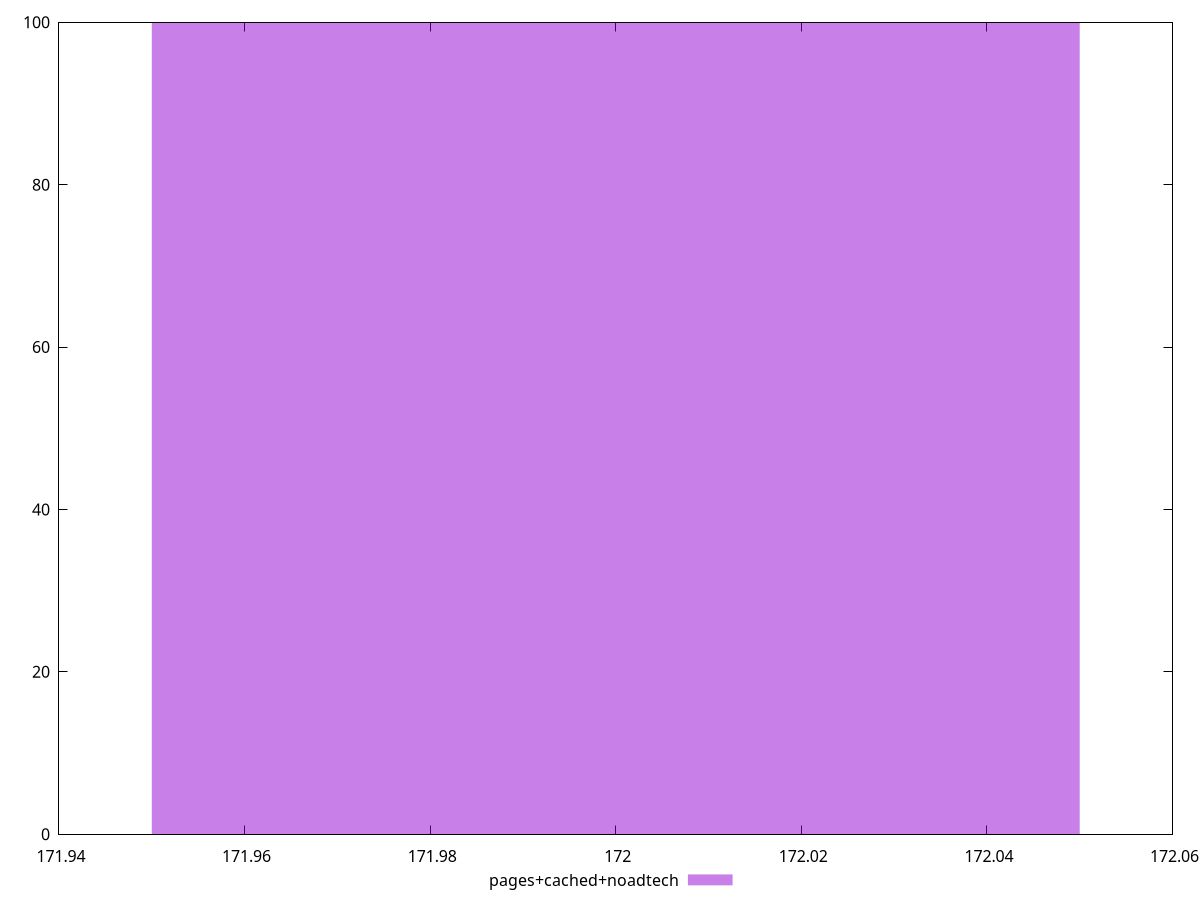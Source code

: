 $_pagesCachedNoadtech <<EOF
172 100
EOF
set key outside below
set terminal pngcairo
set output "report_00006_2020-11-02T20-21-41.718Z/dom-size/pages+cached+noadtech//raw_hist.png"
set yrange [0:100]
set boxwidth 0.1
set style fill transparent solid 0.5 noborder
plot $_pagesCachedNoadtech title "pages+cached+noadtech" with boxes ,